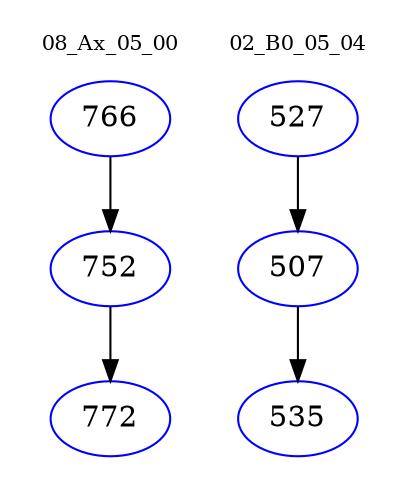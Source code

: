 digraph{
subgraph cluster_0 {
color = white
label = "08_Ax_05_00";
fontsize=10;
T0_766 [label="766", color="blue"]
T0_766 -> T0_752 [color="black"]
T0_752 [label="752", color="blue"]
T0_752 -> T0_772 [color="black"]
T0_772 [label="772", color="blue"]
}
subgraph cluster_1 {
color = white
label = "02_B0_05_04";
fontsize=10;
T1_527 [label="527", color="blue"]
T1_527 -> T1_507 [color="black"]
T1_507 [label="507", color="blue"]
T1_507 -> T1_535 [color="black"]
T1_535 [label="535", color="blue"]
}
}
